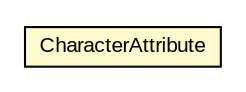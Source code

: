 #!/usr/local/bin/dot
#
# Class diagram 
# Generated by UMLGraph version R5_6-24-gf6e263 (http://www.umlgraph.org/)
#

digraph G {
	edge [fontname="arial",fontsize=10,labelfontname="arial",labelfontsize=10];
	node [fontname="arial",fontsize=10,shape=plaintext];
	nodesep=0.25;
	ranksep=0.5;
	// edu.arizona.biosemantics.semanticmarkup.markupelement.description.model.attributes.CharacterAttribute
	c38822 [label=<<table title="edu.arizona.biosemantics.semanticmarkup.markupelement.description.model.attributes.CharacterAttribute" border="0" cellborder="1" cellspacing="0" cellpadding="2" port="p" bgcolor="lemonChiffon" href="./CharacterAttribute.html">
		<tr><td><table border="0" cellspacing="0" cellpadding="1">
<tr><td align="center" balign="center"> CharacterAttribute </td></tr>
		</table></td></tr>
		</table>>, URL="./CharacterAttribute.html", fontname="arial", fontcolor="black", fontsize=10.0];
}

